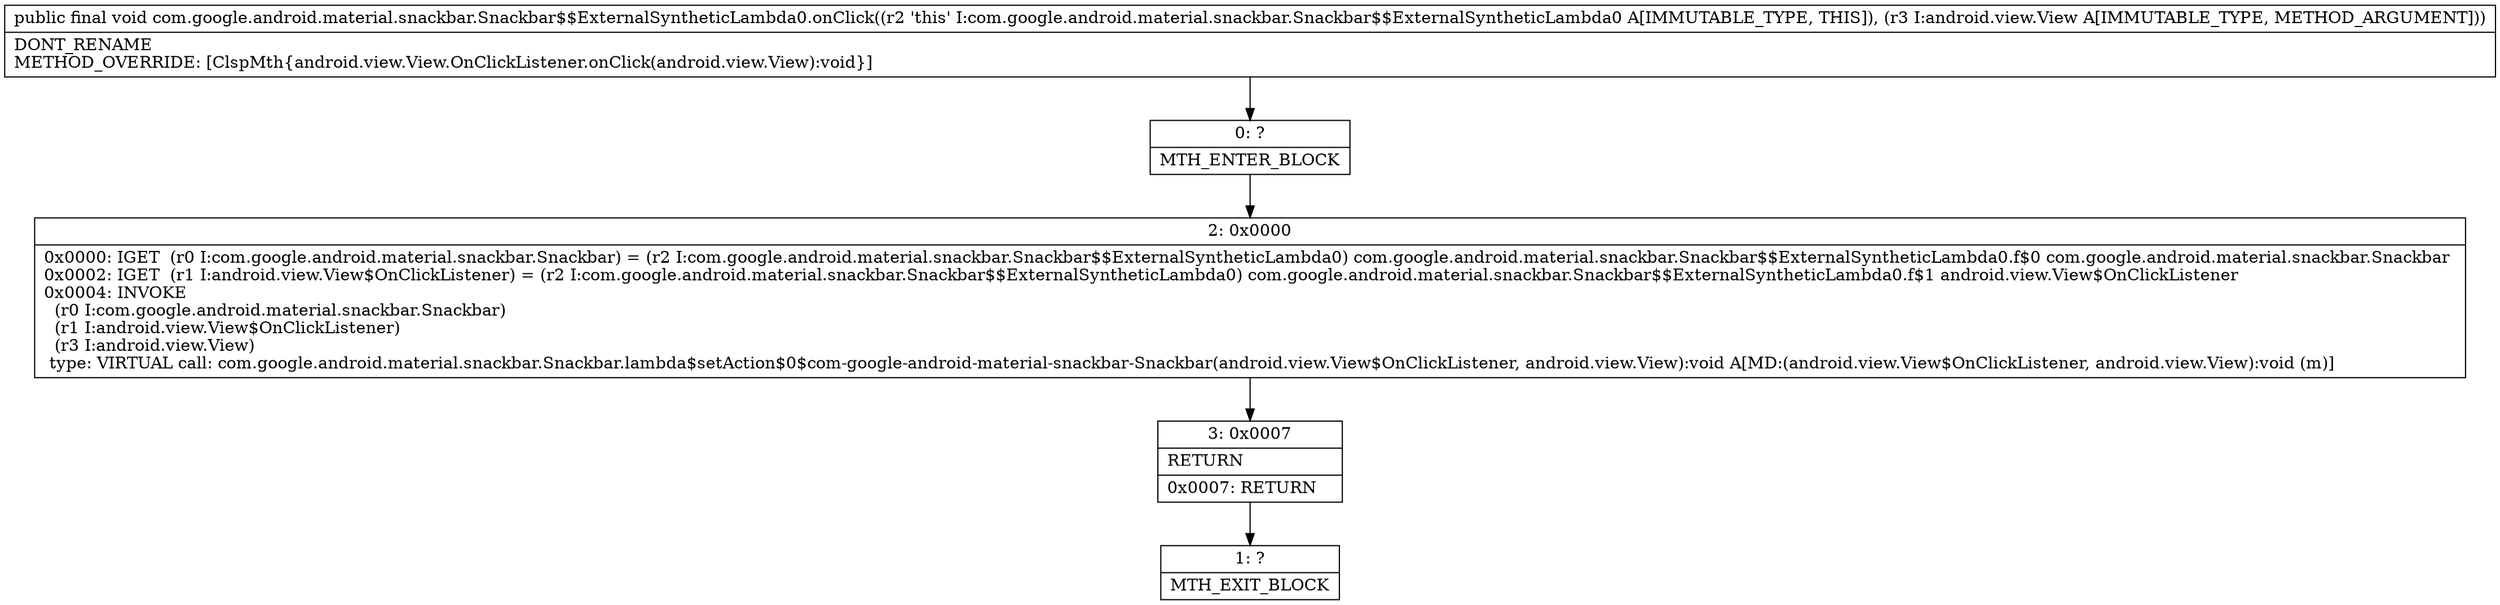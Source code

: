 digraph "CFG forcom.google.android.material.snackbar.Snackbar$$ExternalSyntheticLambda0.onClick(Landroid\/view\/View;)V" {
Node_0 [shape=record,label="{0\:\ ?|MTH_ENTER_BLOCK\l}"];
Node_2 [shape=record,label="{2\:\ 0x0000|0x0000: IGET  (r0 I:com.google.android.material.snackbar.Snackbar) = (r2 I:com.google.android.material.snackbar.Snackbar$$ExternalSyntheticLambda0) com.google.android.material.snackbar.Snackbar$$ExternalSyntheticLambda0.f$0 com.google.android.material.snackbar.Snackbar \l0x0002: IGET  (r1 I:android.view.View$OnClickListener) = (r2 I:com.google.android.material.snackbar.Snackbar$$ExternalSyntheticLambda0) com.google.android.material.snackbar.Snackbar$$ExternalSyntheticLambda0.f$1 android.view.View$OnClickListener \l0x0004: INVOKE  \l  (r0 I:com.google.android.material.snackbar.Snackbar)\l  (r1 I:android.view.View$OnClickListener)\l  (r3 I:android.view.View)\l type: VIRTUAL call: com.google.android.material.snackbar.Snackbar.lambda$setAction$0$com\-google\-android\-material\-snackbar\-Snackbar(android.view.View$OnClickListener, android.view.View):void A[MD:(android.view.View$OnClickListener, android.view.View):void (m)]\l}"];
Node_3 [shape=record,label="{3\:\ 0x0007|RETURN\l|0x0007: RETURN   \l}"];
Node_1 [shape=record,label="{1\:\ ?|MTH_EXIT_BLOCK\l}"];
MethodNode[shape=record,label="{public final void com.google.android.material.snackbar.Snackbar$$ExternalSyntheticLambda0.onClick((r2 'this' I:com.google.android.material.snackbar.Snackbar$$ExternalSyntheticLambda0 A[IMMUTABLE_TYPE, THIS]), (r3 I:android.view.View A[IMMUTABLE_TYPE, METHOD_ARGUMENT]))  | DONT_RENAME\lMETHOD_OVERRIDE: [ClspMth\{android.view.View.OnClickListener.onClick(android.view.View):void\}]\l}"];
MethodNode -> Node_0;Node_0 -> Node_2;
Node_2 -> Node_3;
Node_3 -> Node_1;
}

